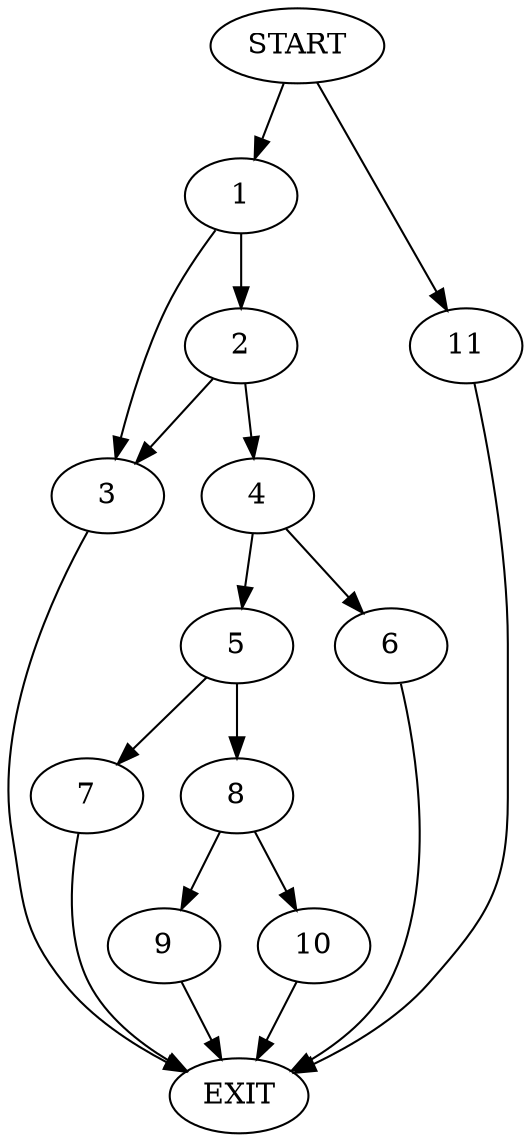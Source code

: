digraph {
0 [label="START"]
12 [label="EXIT"]
0 -> 1
1 -> 2
1 -> 3
2 -> 4
2 -> 3
3 -> 12
4 -> 5
4 -> 6
5 -> 7
5 -> 8
6 -> 12
8 -> 9
8 -> 10
7 -> 12
9 -> 12
10 -> 12
0 -> 11
11 -> 12
}
